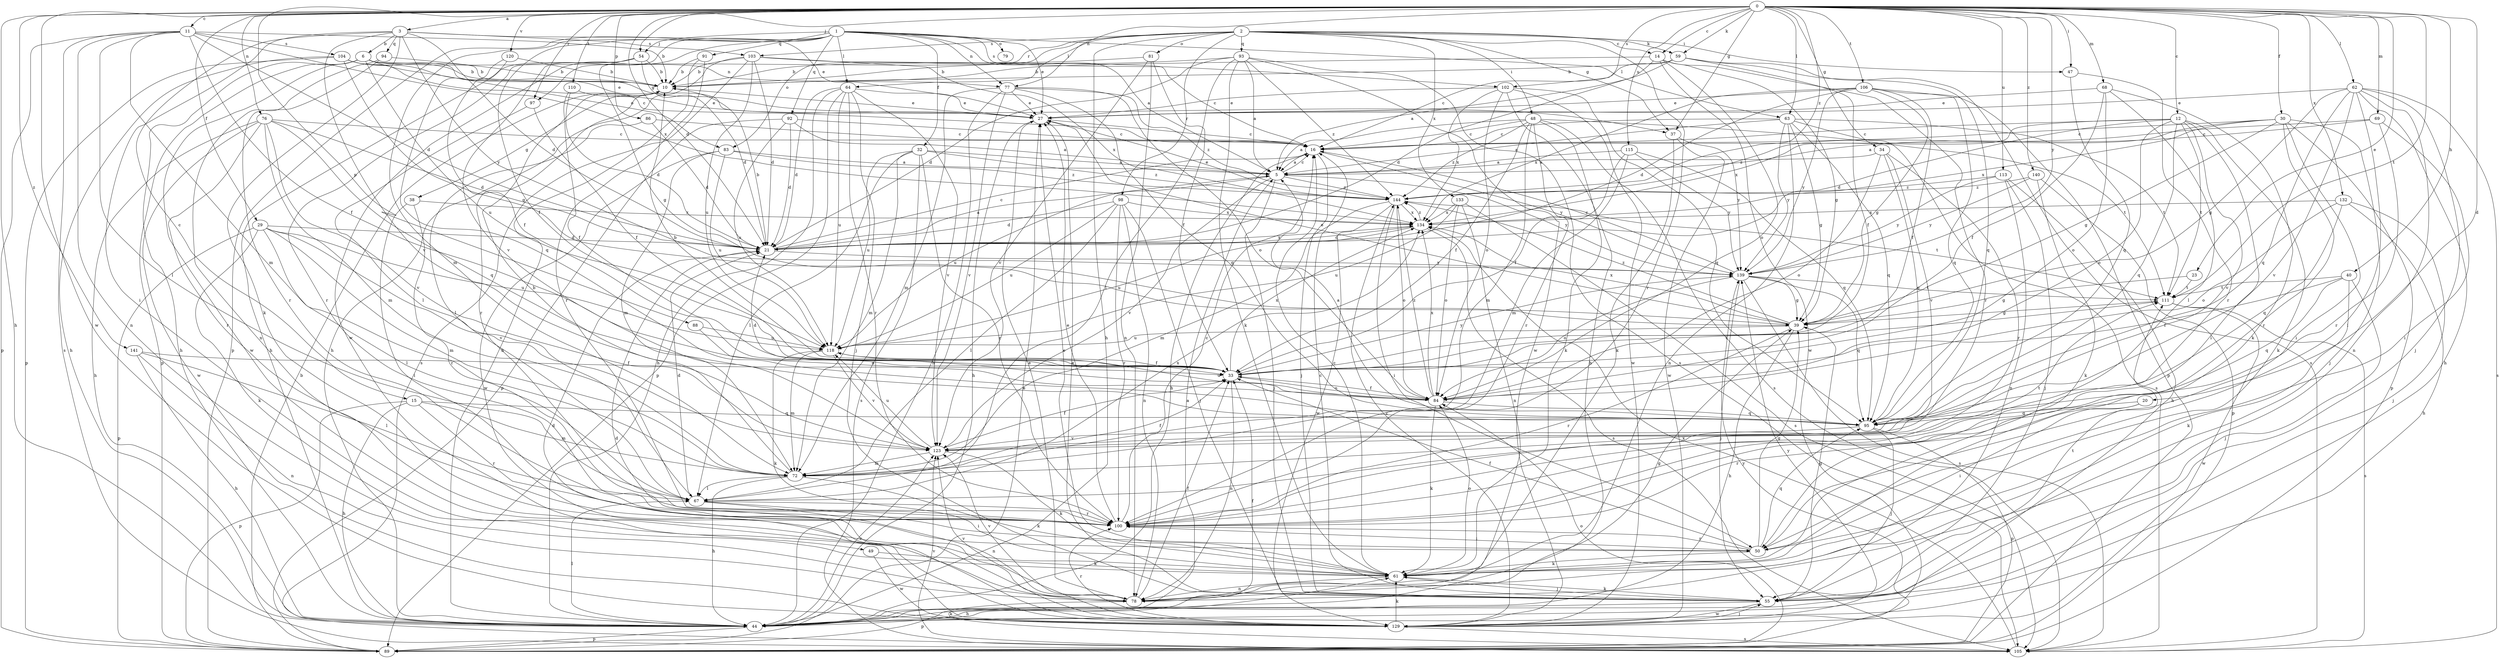 strict digraph  {
0;
1;
2;
3;
5;
6;
10;
11;
12;
14;
15;
16;
20;
21;
23;
27;
29;
30;
32;
33;
34;
37;
38;
39;
40;
44;
47;
48;
49;
50;
54;
55;
59;
61;
62;
63;
64;
67;
68;
69;
72;
76;
77;
78;
79;
81;
83;
84;
86;
88;
89;
91;
92;
93;
94;
95;
97;
98;
100;
102;
103;
104;
105;
106;
110;
111;
113;
115;
118;
120;
123;
129;
132;
133;
134;
139;
140;
141;
144;
0 -> 3  [label=a];
0 -> 11  [label=c];
0 -> 12  [label=c];
0 -> 14  [label=c];
0 -> 20  [label=d];
0 -> 21  [label=d];
0 -> 23  [label=e];
0 -> 29  [label=f];
0 -> 30  [label=f];
0 -> 34  [label=g];
0 -> 37  [label=g];
0 -> 40  [label=h];
0 -> 44  [label=h];
0 -> 47  [label=i];
0 -> 54  [label=j];
0 -> 59  [label=k];
0 -> 62  [label=l];
0 -> 63  [label=l];
0 -> 68  [label=m];
0 -> 69  [label=m];
0 -> 76  [label=n];
0 -> 77  [label=n];
0 -> 86  [label=p];
0 -> 88  [label=p];
0 -> 97  [label=r];
0 -> 102  [label=s];
0 -> 106  [label=t];
0 -> 110  [label=t];
0 -> 111  [label=t];
0 -> 113  [label=u];
0 -> 115  [label=u];
0 -> 120  [label=v];
0 -> 129  [label=w];
0 -> 132  [label=x];
0 -> 139  [label=y];
0 -> 140  [label=z];
0 -> 141  [label=z];
0 -> 144  [label=z];
1 -> 5  [label=a];
1 -> 27  [label=e];
1 -> 32  [label=f];
1 -> 33  [label=f];
1 -> 54  [label=j];
1 -> 63  [label=l];
1 -> 64  [label=l];
1 -> 72  [label=m];
1 -> 77  [label=n];
1 -> 79  [label=o];
1 -> 89  [label=p];
1 -> 91  [label=q];
1 -> 92  [label=q];
1 -> 102  [label=s];
1 -> 123  [label=v];
1 -> 129  [label=w];
2 -> 14  [label=c];
2 -> 37  [label=g];
2 -> 44  [label=h];
2 -> 47  [label=i];
2 -> 48  [label=i];
2 -> 59  [label=k];
2 -> 64  [label=l];
2 -> 81  [label=o];
2 -> 83  [label=o];
2 -> 93  [label=q];
2 -> 97  [label=r];
2 -> 98  [label=r];
2 -> 100  [label=r];
2 -> 103  [label=s];
2 -> 133  [label=x];
3 -> 6  [label=b];
3 -> 15  [label=c];
3 -> 21  [label=d];
3 -> 27  [label=e];
3 -> 49  [label=i];
3 -> 61  [label=k];
3 -> 94  [label=q];
3 -> 103  [label=s];
3 -> 123  [label=v];
3 -> 139  [label=y];
5 -> 16  [label=c];
5 -> 55  [label=j];
5 -> 118  [label=u];
5 -> 123  [label=v];
5 -> 139  [label=y];
5 -> 144  [label=z];
6 -> 10  [label=b];
6 -> 37  [label=g];
6 -> 44  [label=h];
6 -> 77  [label=n];
6 -> 83  [label=o];
6 -> 89  [label=p];
6 -> 118  [label=u];
6 -> 129  [label=w];
10 -> 27  [label=e];
10 -> 38  [label=g];
10 -> 100  [label=r];
11 -> 10  [label=b];
11 -> 21  [label=d];
11 -> 33  [label=f];
11 -> 67  [label=l];
11 -> 72  [label=m];
11 -> 78  [label=n];
11 -> 89  [label=p];
11 -> 104  [label=s];
11 -> 105  [label=s];
11 -> 134  [label=x];
12 -> 16  [label=c];
12 -> 21  [label=d];
12 -> 50  [label=i];
12 -> 61  [label=k];
12 -> 84  [label=o];
12 -> 95  [label=q];
12 -> 111  [label=t];
12 -> 123  [label=v];
12 -> 134  [label=x];
14 -> 10  [label=b];
14 -> 21  [label=d];
14 -> 39  [label=g];
14 -> 84  [label=o];
14 -> 100  [label=r];
14 -> 129  [label=w];
15 -> 44  [label=h];
15 -> 72  [label=m];
15 -> 89  [label=p];
15 -> 95  [label=q];
15 -> 100  [label=r];
16 -> 5  [label=a];
16 -> 44  [label=h];
16 -> 55  [label=j];
16 -> 139  [label=y];
20 -> 50  [label=i];
20 -> 95  [label=q];
20 -> 100  [label=r];
21 -> 5  [label=a];
21 -> 10  [label=b];
21 -> 16  [label=c];
21 -> 134  [label=x];
21 -> 139  [label=y];
23 -> 39  [label=g];
23 -> 111  [label=t];
27 -> 16  [label=c];
27 -> 44  [label=h];
29 -> 21  [label=d];
29 -> 61  [label=k];
29 -> 67  [label=l];
29 -> 72  [label=m];
29 -> 89  [label=p];
29 -> 118  [label=u];
29 -> 123  [label=v];
30 -> 16  [label=c];
30 -> 39  [label=g];
30 -> 50  [label=i];
30 -> 55  [label=j];
30 -> 89  [label=p];
30 -> 100  [label=r];
30 -> 134  [label=x];
30 -> 144  [label=z];
32 -> 5  [label=a];
32 -> 67  [label=l];
32 -> 72  [label=m];
32 -> 100  [label=r];
32 -> 105  [label=s];
32 -> 118  [label=u];
32 -> 144  [label=z];
33 -> 10  [label=b];
33 -> 78  [label=n];
33 -> 84  [label=o];
33 -> 111  [label=t];
33 -> 134  [label=x];
33 -> 139  [label=y];
34 -> 5  [label=a];
34 -> 84  [label=o];
34 -> 95  [label=q];
34 -> 100  [label=r];
34 -> 123  [label=v];
37 -> 61  [label=k];
37 -> 129  [label=w];
37 -> 139  [label=y];
38 -> 50  [label=i];
38 -> 100  [label=r];
38 -> 134  [label=x];
39 -> 27  [label=e];
39 -> 44  [label=h];
39 -> 100  [label=r];
39 -> 118  [label=u];
39 -> 134  [label=x];
39 -> 144  [label=z];
40 -> 33  [label=f];
40 -> 55  [label=j];
40 -> 61  [label=k];
40 -> 95  [label=q];
40 -> 111  [label=t];
44 -> 5  [label=a];
44 -> 33  [label=f];
44 -> 67  [label=l];
44 -> 89  [label=p];
44 -> 123  [label=v];
47 -> 95  [label=q];
47 -> 100  [label=r];
48 -> 5  [label=a];
48 -> 16  [label=c];
48 -> 33  [label=f];
48 -> 61  [label=k];
48 -> 72  [label=m];
48 -> 100  [label=r];
48 -> 105  [label=s];
48 -> 111  [label=t];
48 -> 144  [label=z];
49 -> 61  [label=k];
49 -> 129  [label=w];
50 -> 33  [label=f];
50 -> 39  [label=g];
50 -> 61  [label=k];
50 -> 95  [label=q];
50 -> 100  [label=r];
54 -> 10  [label=b];
54 -> 21  [label=d];
54 -> 39  [label=g];
54 -> 44  [label=h];
54 -> 100  [label=r];
55 -> 16  [label=c];
55 -> 27  [label=e];
55 -> 39  [label=g];
55 -> 44  [label=h];
55 -> 61  [label=k];
55 -> 111  [label=t];
55 -> 129  [label=w];
59 -> 5  [label=a];
59 -> 10  [label=b];
59 -> 16  [label=c];
59 -> 33  [label=f];
59 -> 95  [label=q];
59 -> 105  [label=s];
61 -> 16  [label=c];
61 -> 27  [label=e];
61 -> 55  [label=j];
61 -> 78  [label=n];
61 -> 84  [label=o];
62 -> 27  [label=e];
62 -> 39  [label=g];
62 -> 44  [label=h];
62 -> 50  [label=i];
62 -> 55  [label=j];
62 -> 78  [label=n];
62 -> 95  [label=q];
62 -> 105  [label=s];
62 -> 123  [label=v];
63 -> 5  [label=a];
63 -> 16  [label=c];
63 -> 39  [label=g];
63 -> 78  [label=n];
63 -> 95  [label=q];
63 -> 105  [label=s];
63 -> 111  [label=t];
63 -> 139  [label=y];
64 -> 21  [label=d];
64 -> 27  [label=e];
64 -> 44  [label=h];
64 -> 55  [label=j];
64 -> 89  [label=p];
64 -> 100  [label=r];
64 -> 118  [label=u];
64 -> 123  [label=v];
67 -> 21  [label=d];
67 -> 50  [label=i];
67 -> 78  [label=n];
67 -> 100  [label=r];
67 -> 134  [label=x];
68 -> 27  [label=e];
68 -> 33  [label=f];
68 -> 61  [label=k];
68 -> 67  [label=l];
68 -> 84  [label=o];
69 -> 5  [label=a];
69 -> 16  [label=c];
69 -> 50  [label=i];
69 -> 100  [label=r];
72 -> 10  [label=b];
72 -> 33  [label=f];
72 -> 44  [label=h];
72 -> 61  [label=k];
72 -> 67  [label=l];
72 -> 111  [label=t];
76 -> 16  [label=c];
76 -> 21  [label=d];
76 -> 44  [label=h];
76 -> 72  [label=m];
76 -> 95  [label=q];
76 -> 100  [label=r];
76 -> 123  [label=v];
76 -> 129  [label=w];
77 -> 27  [label=e];
77 -> 44  [label=h];
77 -> 72  [label=m];
77 -> 84  [label=o];
77 -> 95  [label=q];
77 -> 123  [label=v];
77 -> 144  [label=z];
78 -> 21  [label=d];
78 -> 27  [label=e];
78 -> 33  [label=f];
78 -> 39  [label=g];
78 -> 89  [label=p];
78 -> 123  [label=v];
81 -> 10  [label=b];
81 -> 33  [label=f];
81 -> 78  [label=n];
81 -> 123  [label=v];
83 -> 5  [label=a];
83 -> 72  [label=m];
83 -> 118  [label=u];
83 -> 129  [label=w];
83 -> 144  [label=z];
84 -> 21  [label=d];
84 -> 33  [label=f];
84 -> 61  [label=k];
84 -> 95  [label=q];
84 -> 118  [label=u];
84 -> 134  [label=x];
84 -> 144  [label=z];
86 -> 16  [label=c];
86 -> 21  [label=d];
86 -> 67  [label=l];
88 -> 84  [label=o];
88 -> 118  [label=u];
89 -> 10  [label=b];
89 -> 27  [label=e];
89 -> 84  [label=o];
89 -> 139  [label=y];
91 -> 10  [label=b];
91 -> 44  [label=h];
91 -> 100  [label=r];
92 -> 5  [label=a];
92 -> 16  [label=c];
92 -> 21  [label=d];
92 -> 89  [label=p];
92 -> 118  [label=u];
93 -> 5  [label=a];
93 -> 10  [label=b];
93 -> 21  [label=d];
93 -> 61  [label=k];
93 -> 67  [label=l];
93 -> 105  [label=s];
93 -> 129  [label=w];
93 -> 144  [label=z];
94 -> 10  [label=b];
94 -> 78  [label=n];
94 -> 100  [label=r];
95 -> 5  [label=a];
95 -> 55  [label=j];
95 -> 89  [label=p];
95 -> 123  [label=v];
97 -> 33  [label=f];
97 -> 67  [label=l];
98 -> 21  [label=d];
98 -> 55  [label=j];
98 -> 67  [label=l];
98 -> 78  [label=n];
98 -> 100  [label=r];
98 -> 118  [label=u];
98 -> 134  [label=x];
100 -> 16  [label=c];
100 -> 27  [label=e];
100 -> 50  [label=i];
102 -> 27  [label=e];
102 -> 44  [label=h];
102 -> 84  [label=o];
102 -> 95  [label=q];
102 -> 129  [label=w];
102 -> 134  [label=x];
103 -> 10  [label=b];
103 -> 16  [label=c];
103 -> 21  [label=d];
103 -> 44  [label=h];
103 -> 105  [label=s];
103 -> 118  [label=u];
103 -> 134  [label=x];
104 -> 10  [label=b];
104 -> 16  [label=c];
104 -> 27  [label=e];
104 -> 39  [label=g];
104 -> 44  [label=h];
104 -> 89  [label=p];
105 -> 61  [label=k];
105 -> 123  [label=v];
105 -> 134  [label=x];
106 -> 21  [label=d];
106 -> 27  [label=e];
106 -> 33  [label=f];
106 -> 39  [label=g];
106 -> 89  [label=p];
106 -> 95  [label=q];
106 -> 134  [label=x];
106 -> 139  [label=y];
110 -> 21  [label=d];
110 -> 27  [label=e];
110 -> 33  [label=f];
111 -> 39  [label=g];
111 -> 105  [label=s];
111 -> 129  [label=w];
113 -> 44  [label=h];
113 -> 55  [label=j];
113 -> 78  [label=n];
113 -> 139  [label=y];
113 -> 144  [label=z];
115 -> 5  [label=a];
115 -> 33  [label=f];
115 -> 72  [label=m];
115 -> 95  [label=q];
115 -> 139  [label=y];
118 -> 33  [label=f];
118 -> 61  [label=k];
118 -> 72  [label=m];
118 -> 123  [label=v];
120 -> 10  [label=b];
120 -> 33  [label=f];
120 -> 95  [label=q];
123 -> 33  [label=f];
123 -> 61  [label=k];
123 -> 72  [label=m];
123 -> 118  [label=u];
129 -> 21  [label=d];
129 -> 55  [label=j];
129 -> 61  [label=k];
129 -> 100  [label=r];
129 -> 105  [label=s];
129 -> 123  [label=v];
129 -> 139  [label=y];
129 -> 144  [label=z];
132 -> 44  [label=h];
132 -> 55  [label=j];
132 -> 84  [label=o];
132 -> 95  [label=q];
132 -> 134  [label=x];
133 -> 78  [label=n];
133 -> 84  [label=o];
133 -> 105  [label=s];
133 -> 118  [label=u];
133 -> 134  [label=x];
134 -> 21  [label=d];
134 -> 105  [label=s];
134 -> 118  [label=u];
134 -> 144  [label=z];
139 -> 16  [label=c];
139 -> 39  [label=g];
139 -> 55  [label=j];
139 -> 84  [label=o];
139 -> 95  [label=q];
139 -> 105  [label=s];
139 -> 111  [label=t];
140 -> 61  [label=k];
140 -> 89  [label=p];
140 -> 139  [label=y];
140 -> 144  [label=z];
141 -> 33  [label=f];
141 -> 44  [label=h];
141 -> 67  [label=l];
141 -> 78  [label=n];
144 -> 27  [label=e];
144 -> 50  [label=i];
144 -> 72  [label=m];
144 -> 84  [label=o];
144 -> 111  [label=t];
144 -> 129  [label=w];
144 -> 134  [label=x];
}
